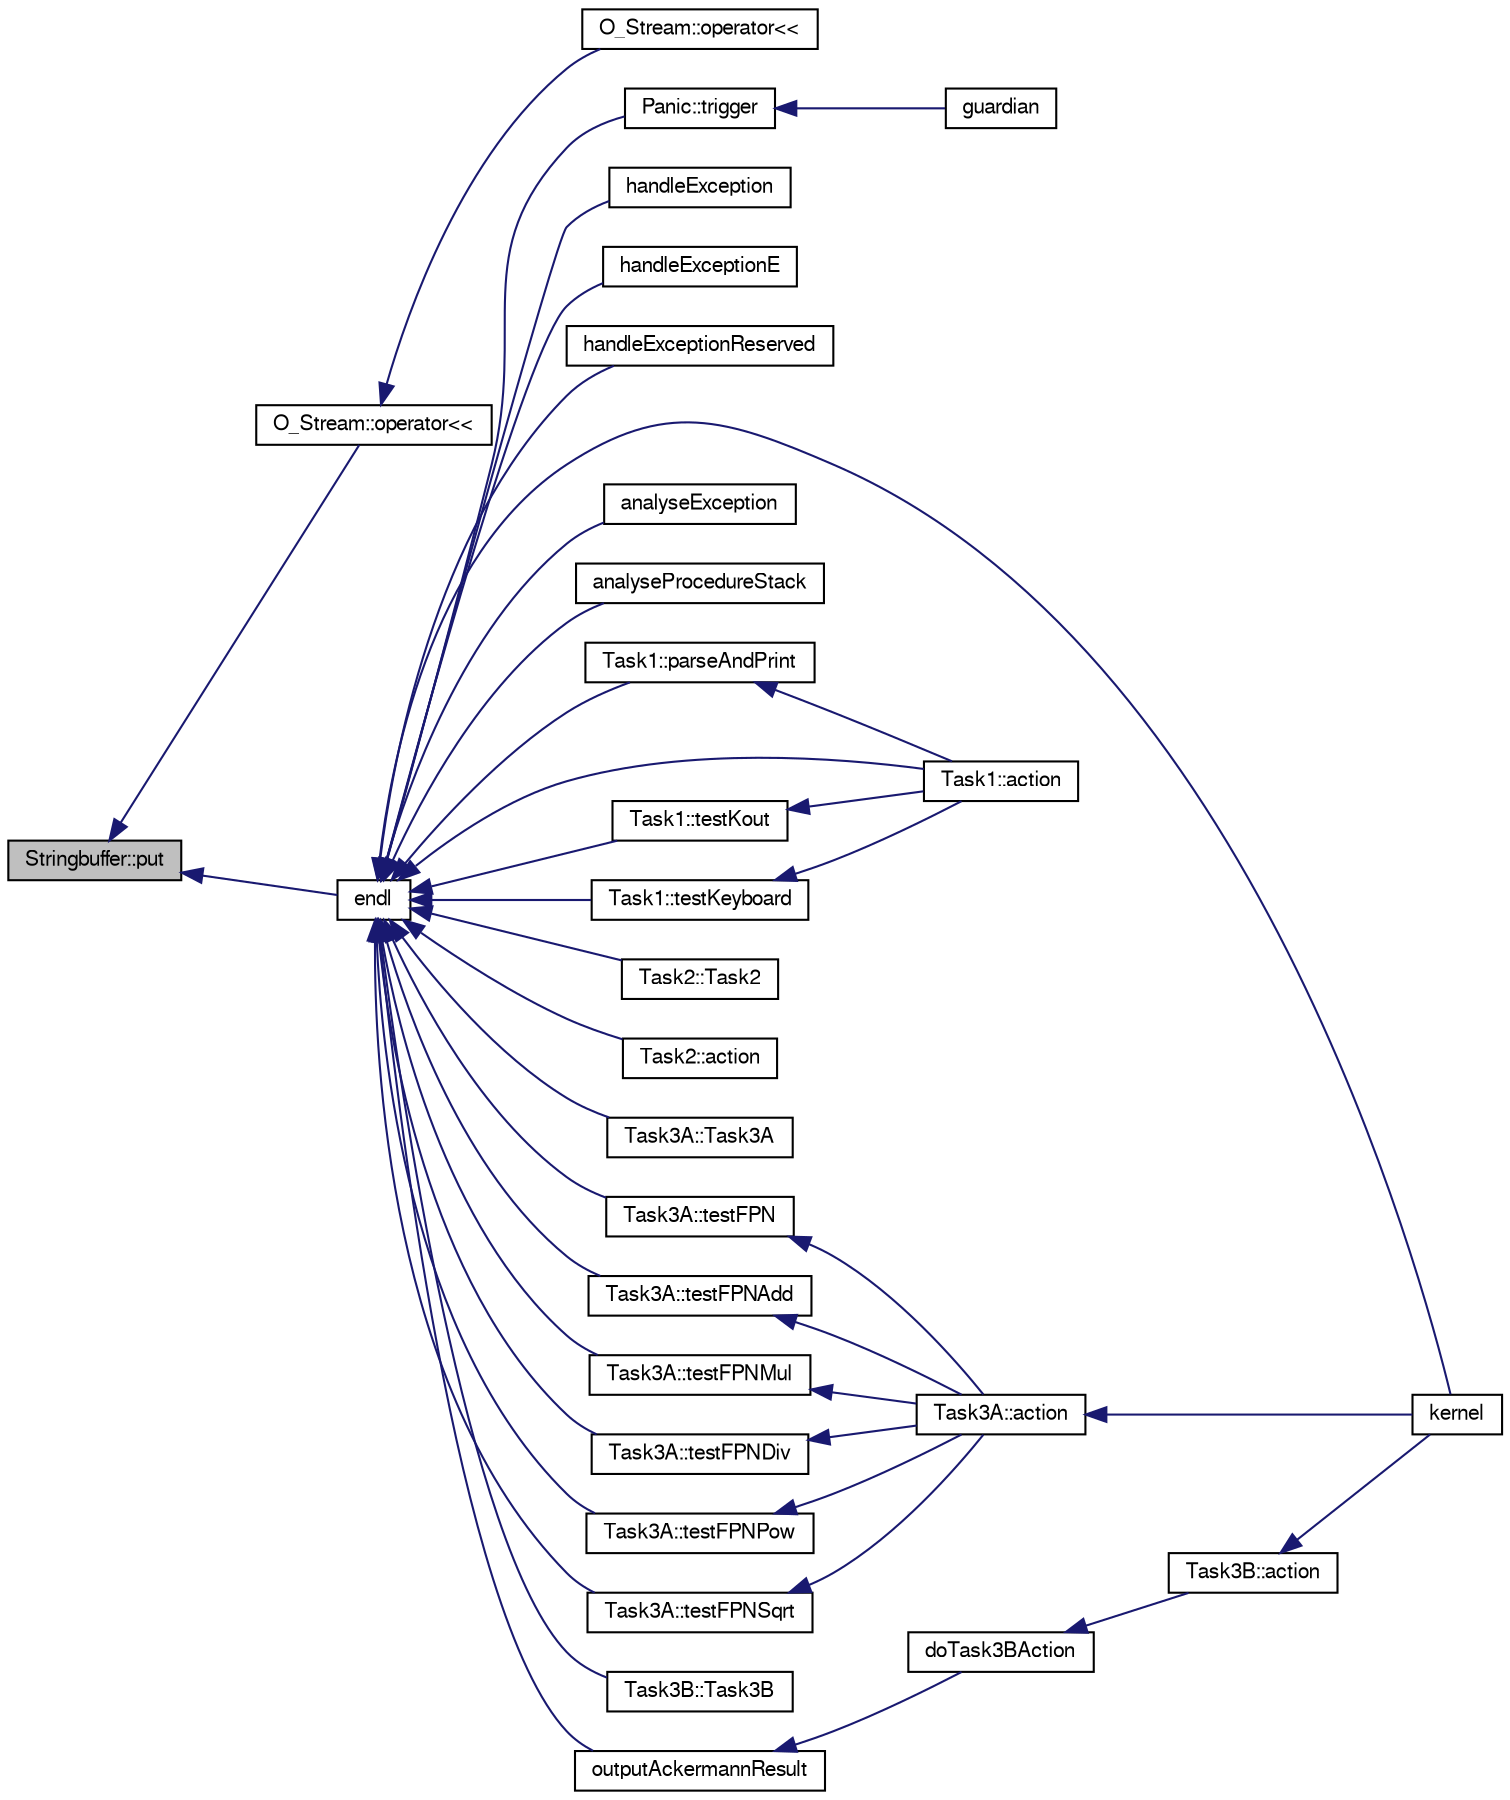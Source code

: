 digraph "Stringbuffer::put"
{
  bgcolor="transparent";
  edge [fontname="FreeSans",fontsize="10",labelfontname="FreeSans",labelfontsize="10"];
  node [fontname="FreeSans",fontsize="10",shape=record];
  rankdir="LR";
  Node1 [label="Stringbuffer::put",height=0.2,width=0.4,color="black", fillcolor="grey75", style="filled" fontcolor="black"];
  Node1 -> Node2 [dir="back",color="midnightblue",fontsize="10",style="solid",fontname="FreeSans"];
  Node2 [label="O_Stream::operator\<\<",height=0.2,width=0.4,color="black",URL="$classO__Stream.html#a54c3b6ba3682176472dfc7a1a9e421bb",tooltip="overloded output operator"];
  Node2 -> Node3 [dir="back",color="midnightblue",fontsize="10",style="solid",fontname="FreeSans"];
  Node3 [label="O_Stream::operator\<\<",height=0.2,width=0.4,color="black",URL="$classO__Stream.html#a6c894087c1800fe59d1b6d986b6b676a",tooltip="overloded output operator "];
  Node1 -> Node4 [dir="back",color="midnightblue",fontsize="10",style="solid",fontname="FreeSans"];
  Node4 [label="endl",height=0.2,width=0.4,color="black",URL="$o__stream_8cc.html#a7844754334bb96cf512ffa84bf4700e5",tooltip="print buffer after adding a newline"];
  Node4 -> Node5 [dir="back",color="midnightblue",fontsize="10",style="solid",fontname="FreeSans"];
  Node5 [label="Panic::trigger",height=0.2,width=0.4,color="black",URL="$classPanic.html#a2b509a675cded39f5422ef625261c6ba",tooltip="handelt unbekannte oder nicht-registrierte Interrupts"];
  Node5 -> Node6 [dir="back",color="midnightblue",fontsize="10",style="solid",fontname="FreeSans"];
  Node6 [label="guardian",height=0.2,width=0.4,color="black",URL="$guardian_8cc.html#a9017cbb15c79b718e82c9ed18a58ed60",tooltip="Einsprungspunkt für Interrupts."];
  Node4 -> Node7 [dir="back",color="midnightblue",fontsize="10",style="solid",fontname="FreeSans"];
  Node7 [label="handleException",height=0.2,width=0.4,color="black",URL="$guardian_8cc.html#afe78f34c7c65df79376008e0d23c1afd",tooltip="This function is called if a normal exception is raised by the cpu."];
  Node4 -> Node8 [dir="back",color="midnightblue",fontsize="10",style="solid",fontname="FreeSans"];
  Node8 [label="handleExceptionE",height=0.2,width=0.4,color="black",URL="$guardian_8cc.html#a70466c5bd3ffac85265c22f65e9a4ef9",tooltip="This function is called if a normal exception with error code is raised by the cpu."];
  Node4 -> Node9 [dir="back",color="midnightblue",fontsize="10",style="solid",fontname="FreeSans"];
  Node9 [label="handleExceptionReserved",height=0.2,width=0.4,color="black",URL="$guardian_8cc.html#a390d383038610b600ab986ec9b54879a",tooltip="This function is called if a reserved exception is raised by the cpu."];
  Node4 -> Node10 [dir="back",color="midnightblue",fontsize="10",style="solid",fontname="FreeSans"];
  Node10 [label="kernel",height=0.2,width=0.4,color="black",URL="$main_8cc.html#a796315624c9bcf31fd673cb62e4b9819",tooltip="kernel entry point"];
  Node4 -> Node11 [dir="back",color="midnightblue",fontsize="10",style="solid",fontname="FreeSans"];
  Node11 [label="analyseException",height=0.2,width=0.4,color="black",URL="$analyse_8cc.html#a07755aa59f817c8a4e46336d1c1a15eb",tooltip="Funktion zur Analyse einer Fehlerbehandlungsroutine."];
  Node4 -> Node12 [dir="back",color="midnightblue",fontsize="10",style="solid",fontname="FreeSans"];
  Node12 [label="analyseProcedureStack",height=0.2,width=0.4,color="black",URL="$analyse_8cc.html#abc6c5d595df60f1c6df14f547f5b03d6",tooltip="Diese Funktion dient der Analyse des Prozedurstacks."];
  Node4 -> Node13 [dir="back",color="midnightblue",fontsize="10",style="solid",fontname="FreeSans"];
  Node13 [label="Task1::parseAndPrint",height=0.2,width=0.4,color="black",URL="$classTask1.html#af4e3f3b3085e350a5e939da4dba2738d",tooltip="parse and print the multiboot information"];
  Node13 -> Node14 [dir="back",color="midnightblue",fontsize="10",style="solid",fontname="FreeSans"];
  Node14 [label="Task1::action",height=0.2,width=0.4,color="black",URL="$classTask1.html#a0d4029a13591e70af436c0ead066ea5c",tooltip="parse and print multiboot information"];
  Node4 -> Node15 [dir="back",color="midnightblue",fontsize="10",style="solid",fontname="FreeSans"];
  Node15 [label="Task1::testKout",height=0.2,width=0.4,color="black",URL="$classTask1.html#a48ca608ac9cdc03ab6614a4f61e2448e",tooltip="test the functionality of the Kout object"];
  Node15 -> Node14 [dir="back",color="midnightblue",fontsize="10",style="solid",fontname="FreeSans"];
  Node4 -> Node16 [dir="back",color="midnightblue",fontsize="10",style="solid",fontname="FreeSans"];
  Node16 [label="Task1::testKeyboard",height=0.2,width=0.4,color="black",URL="$classTask1.html#a587ce3fad20f9ec4ec88beefd08db49e",tooltip="test the functionality of the Keyboard_Controller object"];
  Node16 -> Node14 [dir="back",color="midnightblue",fontsize="10",style="solid",fontname="FreeSans"];
  Node4 -> Node14 [dir="back",color="midnightblue",fontsize="10",style="solid",fontname="FreeSans"];
  Node4 -> Node17 [dir="back",color="midnightblue",fontsize="10",style="solid",fontname="FreeSans"];
  Node17 [label="Task2::Task2",height=0.2,width=0.4,color="black",URL="$classTask2.html#a4adb42b6119375dfec56808c158dd7dc",tooltip="Default constructor."];
  Node4 -> Node18 [dir="back",color="midnightblue",fontsize="10",style="solid",fontname="FreeSans"];
  Node18 [label="Task2::action",height=0.2,width=0.4,color="black",URL="$classTask2.html#aa5de17846032b02d6d0819cdc78b1b3e",tooltip="prints the line"];
  Node4 -> Node19 [dir="back",color="midnightblue",fontsize="10",style="solid",fontname="FreeSans"];
  Node19 [label="Task3A::Task3A",height=0.2,width=0.4,color="black",URL="$classTask3A.html#a86233712775d9b45fe3d8a5eae09334d",tooltip="Default constructor."];
  Node4 -> Node20 [dir="back",color="midnightblue",fontsize="10",style="solid",fontname="FreeSans"];
  Node20 [label="Task3A::testFPN",height=0.2,width=0.4,color="black",URL="$classTask3A.html#a97a12ea7414c01430232e61fb5ff7744"];
  Node20 -> Node21 [dir="back",color="midnightblue",fontsize="10",style="solid",fontname="FreeSans"];
  Node21 [label="Task3A::action",height=0.2,width=0.4,color="black",URL="$classTask3A.html#a871e4066c1ba233ec3640928b77c09a0",tooltip="main part of the class"];
  Node21 -> Node10 [dir="back",color="midnightblue",fontsize="10",style="solid",fontname="FreeSans"];
  Node4 -> Node22 [dir="back",color="midnightblue",fontsize="10",style="solid",fontname="FreeSans"];
  Node22 [label="Task3A::testFPNAdd",height=0.2,width=0.4,color="black",URL="$classTask3A.html#a24ddaef8aaccea6d7375c69b51f4ae57"];
  Node22 -> Node21 [dir="back",color="midnightblue",fontsize="10",style="solid",fontname="FreeSans"];
  Node4 -> Node23 [dir="back",color="midnightblue",fontsize="10",style="solid",fontname="FreeSans"];
  Node23 [label="Task3A::testFPNMul",height=0.2,width=0.4,color="black",URL="$classTask3A.html#af8775a5d95a83ded644b110774505d16"];
  Node23 -> Node21 [dir="back",color="midnightblue",fontsize="10",style="solid",fontname="FreeSans"];
  Node4 -> Node24 [dir="back",color="midnightblue",fontsize="10",style="solid",fontname="FreeSans"];
  Node24 [label="Task3A::testFPNDiv",height=0.2,width=0.4,color="black",URL="$classTask3A.html#aac6d8d8ded4ef22a613c5f73402752bb"];
  Node24 -> Node21 [dir="back",color="midnightblue",fontsize="10",style="solid",fontname="FreeSans"];
  Node4 -> Node25 [dir="back",color="midnightblue",fontsize="10",style="solid",fontname="FreeSans"];
  Node25 [label="Task3A::testFPNPow",height=0.2,width=0.4,color="black",URL="$classTask3A.html#a1be796a230de7133dbb5d4c169ebe310"];
  Node25 -> Node21 [dir="back",color="midnightblue",fontsize="10",style="solid",fontname="FreeSans"];
  Node4 -> Node26 [dir="back",color="midnightblue",fontsize="10",style="solid",fontname="FreeSans"];
  Node26 [label="Task3A::testFPNSqrt",height=0.2,width=0.4,color="black",URL="$classTask3A.html#af7995eb1339c1322974393ffd597715c"];
  Node26 -> Node21 [dir="back",color="midnightblue",fontsize="10",style="solid",fontname="FreeSans"];
  Node4 -> Node27 [dir="back",color="midnightblue",fontsize="10",style="solid",fontname="FreeSans"];
  Node27 [label="Task3B::Task3B",height=0.2,width=0.4,color="black",URL="$classTask3B.html#a7ec400d4732dfb10f86b72a9b767f36e",tooltip="Default constructor."];
  Node4 -> Node28 [dir="back",color="midnightblue",fontsize="10",style="solid",fontname="FreeSans"];
  Node28 [label="outputAckermannResult",height=0.2,width=0.4,color="black",URL="$task3B_8cc.html#a619f56d2ece0fd67e26e11da6c052e95"];
  Node28 -> Node29 [dir="back",color="midnightblue",fontsize="10",style="solid",fontname="FreeSans"];
  Node29 [label="doTask3BAction",height=0.2,width=0.4,color="black",URL="$task3B_8cc.html#a5874bf2c7fd779b0760c4d5f16bb2d08"];
  Node29 -> Node30 [dir="back",color="midnightblue",fontsize="10",style="solid",fontname="FreeSans"];
  Node30 [label="Task3B::action",height=0.2,width=0.4,color="black",URL="$classTask3B.html#aa803f35a028d2dc338d20d69ab592f20",tooltip="prints the line"];
  Node30 -> Node10 [dir="back",color="midnightblue",fontsize="10",style="solid",fontname="FreeSans"];
}
